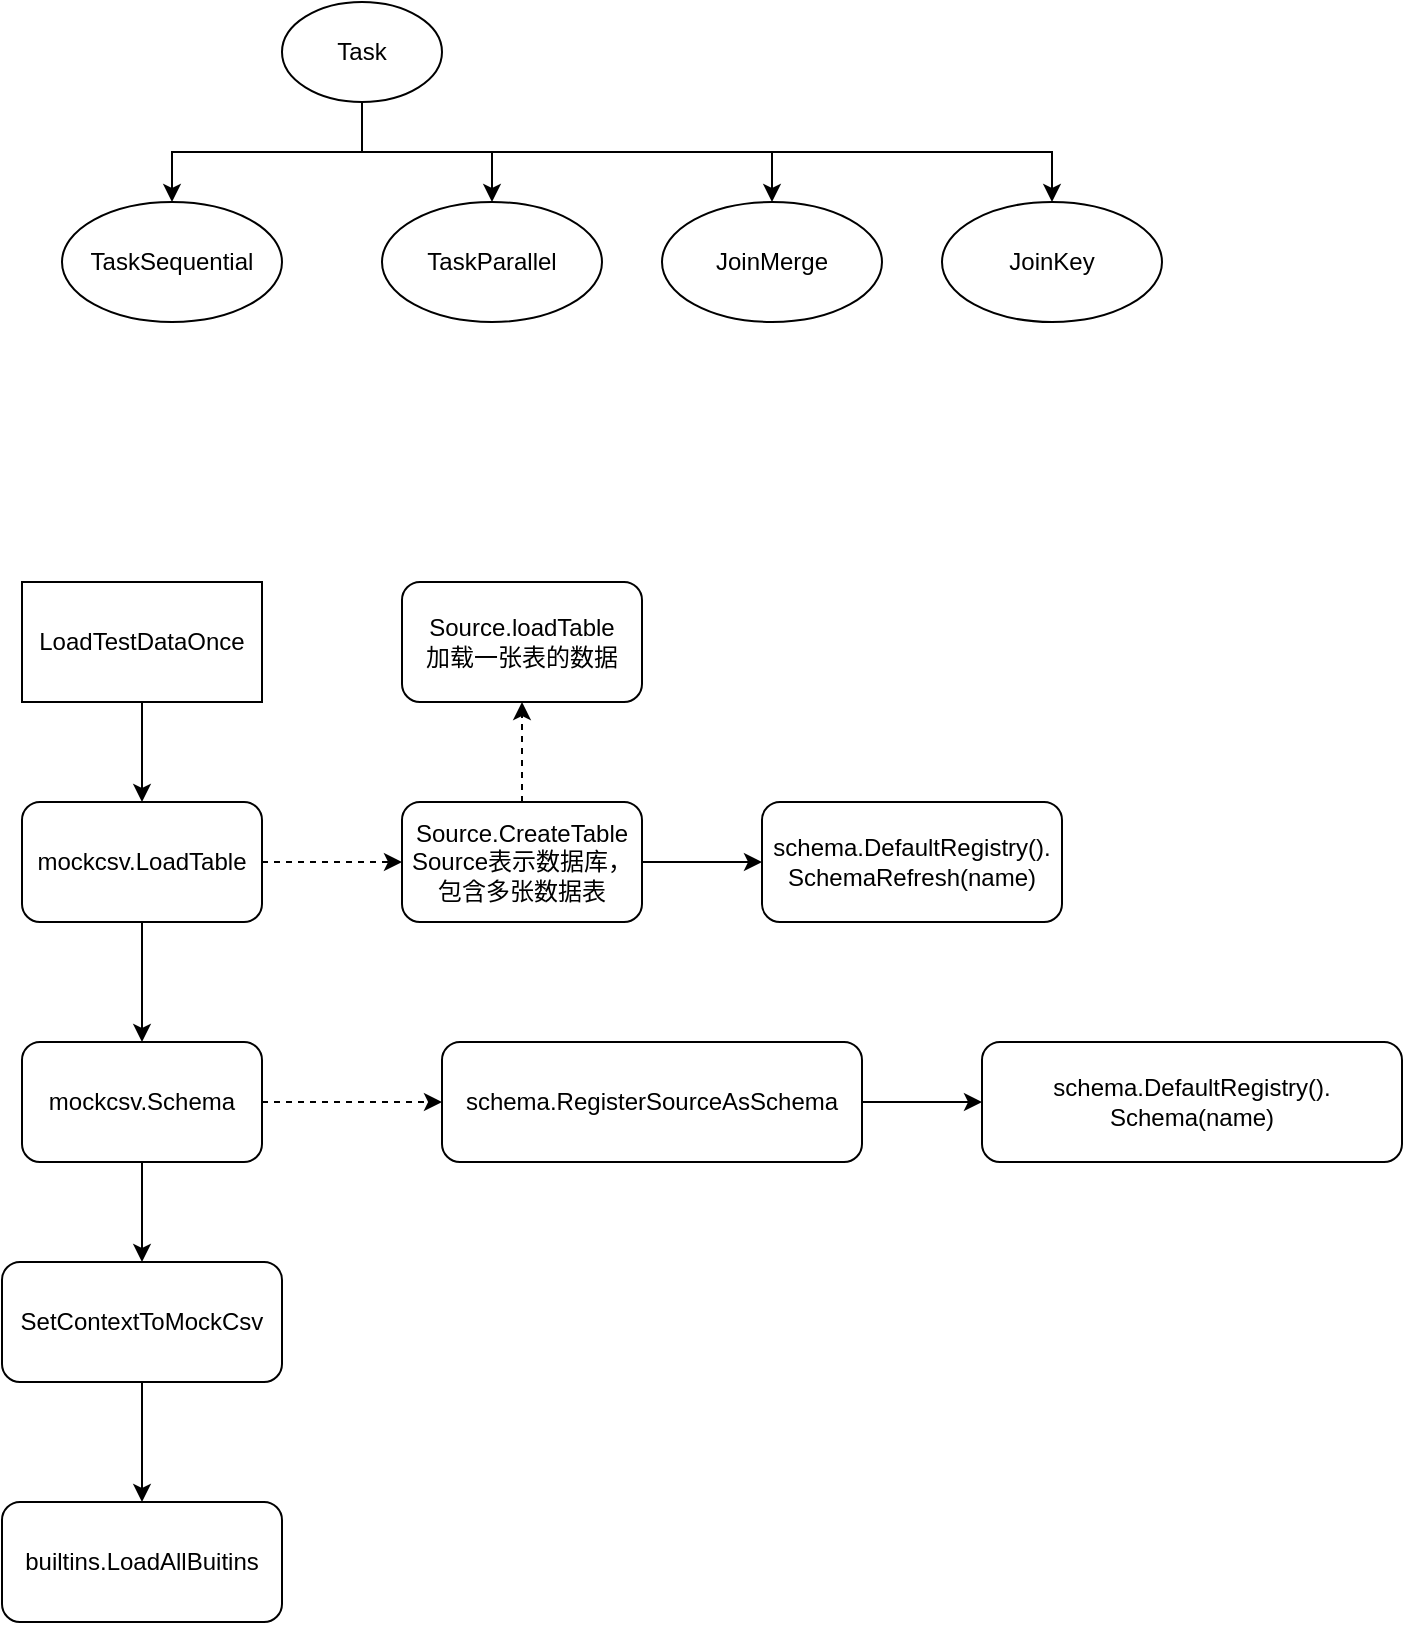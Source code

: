 <mxfile version="22.1.7" type="github">
  <diagram name="第 1 页" id="JO-BKYn-JYSgVeElQ2Gx">
    <mxGraphModel dx="1213" dy="785" grid="1" gridSize="10" guides="1" tooltips="1" connect="1" arrows="1" fold="1" page="1" pageScale="1" pageWidth="827" pageHeight="1169" math="0" shadow="0">
      <root>
        <mxCell id="0" />
        <mxCell id="1" parent="0" />
        <mxCell id="X66GvBynBoflrQ4vaRRF-6" style="edgeStyle=orthogonalEdgeStyle;rounded=0;orthogonalLoop=1;jettySize=auto;html=1;exitX=0.5;exitY=1;exitDx=0;exitDy=0;entryX=0.5;entryY=0;entryDx=0;entryDy=0;" edge="1" parent="1" source="X66GvBynBoflrQ4vaRRF-1" target="X66GvBynBoflrQ4vaRRF-2">
          <mxGeometry relative="1" as="geometry" />
        </mxCell>
        <mxCell id="X66GvBynBoflrQ4vaRRF-7" style="edgeStyle=orthogonalEdgeStyle;rounded=0;orthogonalLoop=1;jettySize=auto;html=1;exitX=0.5;exitY=1;exitDx=0;exitDy=0;" edge="1" parent="1" source="X66GvBynBoflrQ4vaRRF-1" target="X66GvBynBoflrQ4vaRRF-3">
          <mxGeometry relative="1" as="geometry" />
        </mxCell>
        <mxCell id="X66GvBynBoflrQ4vaRRF-8" style="edgeStyle=orthogonalEdgeStyle;rounded=0;orthogonalLoop=1;jettySize=auto;html=1;exitX=0.5;exitY=1;exitDx=0;exitDy=0;entryX=0.5;entryY=0;entryDx=0;entryDy=0;" edge="1" parent="1" source="X66GvBynBoflrQ4vaRRF-1" target="X66GvBynBoflrQ4vaRRF-4">
          <mxGeometry relative="1" as="geometry" />
        </mxCell>
        <mxCell id="X66GvBynBoflrQ4vaRRF-9" style="edgeStyle=orthogonalEdgeStyle;rounded=0;orthogonalLoop=1;jettySize=auto;html=1;exitX=0.5;exitY=1;exitDx=0;exitDy=0;entryX=0.5;entryY=0;entryDx=0;entryDy=0;" edge="1" parent="1" source="X66GvBynBoflrQ4vaRRF-1" target="X66GvBynBoflrQ4vaRRF-5">
          <mxGeometry relative="1" as="geometry" />
        </mxCell>
        <mxCell id="X66GvBynBoflrQ4vaRRF-1" value="Task" style="ellipse;whiteSpace=wrap;html=1;" vertex="1" parent="1">
          <mxGeometry x="240" y="180" width="80" height="50" as="geometry" />
        </mxCell>
        <mxCell id="X66GvBynBoflrQ4vaRRF-2" value="TaskSequential" style="ellipse;whiteSpace=wrap;html=1;" vertex="1" parent="1">
          <mxGeometry x="130" y="280" width="110" height="60" as="geometry" />
        </mxCell>
        <mxCell id="X66GvBynBoflrQ4vaRRF-3" value="TaskParallel" style="ellipse;whiteSpace=wrap;html=1;" vertex="1" parent="1">
          <mxGeometry x="290" y="280" width="110" height="60" as="geometry" />
        </mxCell>
        <mxCell id="X66GvBynBoflrQ4vaRRF-4" value="JoinMerge" style="ellipse;whiteSpace=wrap;html=1;" vertex="1" parent="1">
          <mxGeometry x="430" y="280" width="110" height="60" as="geometry" />
        </mxCell>
        <mxCell id="X66GvBynBoflrQ4vaRRF-5" value="JoinKey" style="ellipse;whiteSpace=wrap;html=1;" vertex="1" parent="1">
          <mxGeometry x="570" y="280" width="110" height="60" as="geometry" />
        </mxCell>
        <mxCell id="X66GvBynBoflrQ4vaRRF-15" style="edgeStyle=orthogonalEdgeStyle;rounded=0;orthogonalLoop=1;jettySize=auto;html=1;exitX=0.5;exitY=1;exitDx=0;exitDy=0;entryX=0.5;entryY=0;entryDx=0;entryDy=0;" edge="1" parent="1" source="X66GvBynBoflrQ4vaRRF-10" target="X66GvBynBoflrQ4vaRRF-11">
          <mxGeometry relative="1" as="geometry" />
        </mxCell>
        <mxCell id="X66GvBynBoflrQ4vaRRF-10" value="LoadTestDataOnce" style="rounded=0;whiteSpace=wrap;html=1;" vertex="1" parent="1">
          <mxGeometry x="110" y="470" width="120" height="60" as="geometry" />
        </mxCell>
        <mxCell id="X66GvBynBoflrQ4vaRRF-16" style="edgeStyle=orthogonalEdgeStyle;rounded=0;orthogonalLoop=1;jettySize=auto;html=1;exitX=0.5;exitY=1;exitDx=0;exitDy=0;entryX=0.5;entryY=0;entryDx=0;entryDy=0;" edge="1" parent="1" source="X66GvBynBoflrQ4vaRRF-11" target="X66GvBynBoflrQ4vaRRF-12">
          <mxGeometry relative="1" as="geometry" />
        </mxCell>
        <mxCell id="X66GvBynBoflrQ4vaRRF-26" style="edgeStyle=orthogonalEdgeStyle;rounded=0;orthogonalLoop=1;jettySize=auto;html=1;exitX=1;exitY=0.5;exitDx=0;exitDy=0;entryX=0;entryY=0.5;entryDx=0;entryDy=0;dashed=1;" edge="1" parent="1" source="X66GvBynBoflrQ4vaRRF-11" target="X66GvBynBoflrQ4vaRRF-23">
          <mxGeometry relative="1" as="geometry" />
        </mxCell>
        <mxCell id="X66GvBynBoflrQ4vaRRF-11" value="mockcsv.LoadTable" style="rounded=1;whiteSpace=wrap;html=1;" vertex="1" parent="1">
          <mxGeometry x="110" y="580" width="120" height="60" as="geometry" />
        </mxCell>
        <mxCell id="X66GvBynBoflrQ4vaRRF-17" style="edgeStyle=orthogonalEdgeStyle;rounded=0;orthogonalLoop=1;jettySize=auto;html=1;exitX=0.5;exitY=1;exitDx=0;exitDy=0;entryX=0.5;entryY=0;entryDx=0;entryDy=0;" edge="1" parent="1" source="X66GvBynBoflrQ4vaRRF-12" target="X66GvBynBoflrQ4vaRRF-13">
          <mxGeometry relative="1" as="geometry" />
        </mxCell>
        <mxCell id="X66GvBynBoflrQ4vaRRF-21" style="edgeStyle=orthogonalEdgeStyle;rounded=0;orthogonalLoop=1;jettySize=auto;html=1;exitX=1;exitY=0.5;exitDx=0;exitDy=0;entryX=0;entryY=0.5;entryDx=0;entryDy=0;dashed=1;" edge="1" parent="1" source="X66GvBynBoflrQ4vaRRF-12" target="X66GvBynBoflrQ4vaRRF-19">
          <mxGeometry relative="1" as="geometry" />
        </mxCell>
        <mxCell id="X66GvBynBoflrQ4vaRRF-12" value="mockcsv.Schema" style="rounded=1;whiteSpace=wrap;html=1;" vertex="1" parent="1">
          <mxGeometry x="110" y="700" width="120" height="60" as="geometry" />
        </mxCell>
        <mxCell id="X66GvBynBoflrQ4vaRRF-18" style="edgeStyle=orthogonalEdgeStyle;rounded=0;orthogonalLoop=1;jettySize=auto;html=1;exitX=0.5;exitY=1;exitDx=0;exitDy=0;" edge="1" parent="1" source="X66GvBynBoflrQ4vaRRF-13" target="X66GvBynBoflrQ4vaRRF-14">
          <mxGeometry relative="1" as="geometry" />
        </mxCell>
        <mxCell id="X66GvBynBoflrQ4vaRRF-13" value="SetContextToMockCsv" style="rounded=1;whiteSpace=wrap;html=1;" vertex="1" parent="1">
          <mxGeometry x="100" y="810" width="140" height="60" as="geometry" />
        </mxCell>
        <mxCell id="X66GvBynBoflrQ4vaRRF-14" value="builtins.LoadAllBuitins" style="rounded=1;whiteSpace=wrap;html=1;" vertex="1" parent="1">
          <mxGeometry x="100" y="930" width="140" height="60" as="geometry" />
        </mxCell>
        <mxCell id="X66GvBynBoflrQ4vaRRF-22" style="edgeStyle=orthogonalEdgeStyle;rounded=0;orthogonalLoop=1;jettySize=auto;html=1;exitX=1;exitY=0.5;exitDx=0;exitDy=0;entryX=0;entryY=0.5;entryDx=0;entryDy=0;" edge="1" parent="1" source="X66GvBynBoflrQ4vaRRF-19" target="X66GvBynBoflrQ4vaRRF-20">
          <mxGeometry relative="1" as="geometry" />
        </mxCell>
        <mxCell id="X66GvBynBoflrQ4vaRRF-19" value="schema.RegisterSourceAsSchema" style="rounded=1;whiteSpace=wrap;html=1;" vertex="1" parent="1">
          <mxGeometry x="320" y="700" width="210" height="60" as="geometry" />
        </mxCell>
        <mxCell id="X66GvBynBoflrQ4vaRRF-20" value="schema.DefaultRegistry().&lt;br&gt;Schema(name)" style="rounded=1;whiteSpace=wrap;html=1;" vertex="1" parent="1">
          <mxGeometry x="590" y="700" width="210" height="60" as="geometry" />
        </mxCell>
        <mxCell id="X66GvBynBoflrQ4vaRRF-25" style="edgeStyle=orthogonalEdgeStyle;rounded=0;orthogonalLoop=1;jettySize=auto;html=1;exitX=1;exitY=0.5;exitDx=0;exitDy=0;entryX=0;entryY=0.5;entryDx=0;entryDy=0;" edge="1" parent="1" source="X66GvBynBoflrQ4vaRRF-23" target="X66GvBynBoflrQ4vaRRF-24">
          <mxGeometry relative="1" as="geometry" />
        </mxCell>
        <mxCell id="X66GvBynBoflrQ4vaRRF-28" style="edgeStyle=orthogonalEdgeStyle;rounded=0;orthogonalLoop=1;jettySize=auto;html=1;exitX=0.5;exitY=0;exitDx=0;exitDy=0;entryX=0.5;entryY=1;entryDx=0;entryDy=0;dashed=1;" edge="1" parent="1" source="X66GvBynBoflrQ4vaRRF-23" target="X66GvBynBoflrQ4vaRRF-27">
          <mxGeometry relative="1" as="geometry" />
        </mxCell>
        <mxCell id="X66GvBynBoflrQ4vaRRF-23" value="Source.CreateTable&lt;br&gt;Source表示数据库，包含多张数据表" style="rounded=1;whiteSpace=wrap;html=1;" vertex="1" parent="1">
          <mxGeometry x="300" y="580" width="120" height="60" as="geometry" />
        </mxCell>
        <mxCell id="X66GvBynBoflrQ4vaRRF-24" value="schema.DefaultRegistry().&lt;br&gt;SchemaRefresh(name)" style="rounded=1;whiteSpace=wrap;html=1;" vertex="1" parent="1">
          <mxGeometry x="480" y="580" width="150" height="60" as="geometry" />
        </mxCell>
        <mxCell id="X66GvBynBoflrQ4vaRRF-27" value="Source.loadTable&lt;br&gt;加载一张表的数据" style="rounded=1;whiteSpace=wrap;html=1;" vertex="1" parent="1">
          <mxGeometry x="300" y="470" width="120" height="60" as="geometry" />
        </mxCell>
      </root>
    </mxGraphModel>
  </diagram>
</mxfile>

